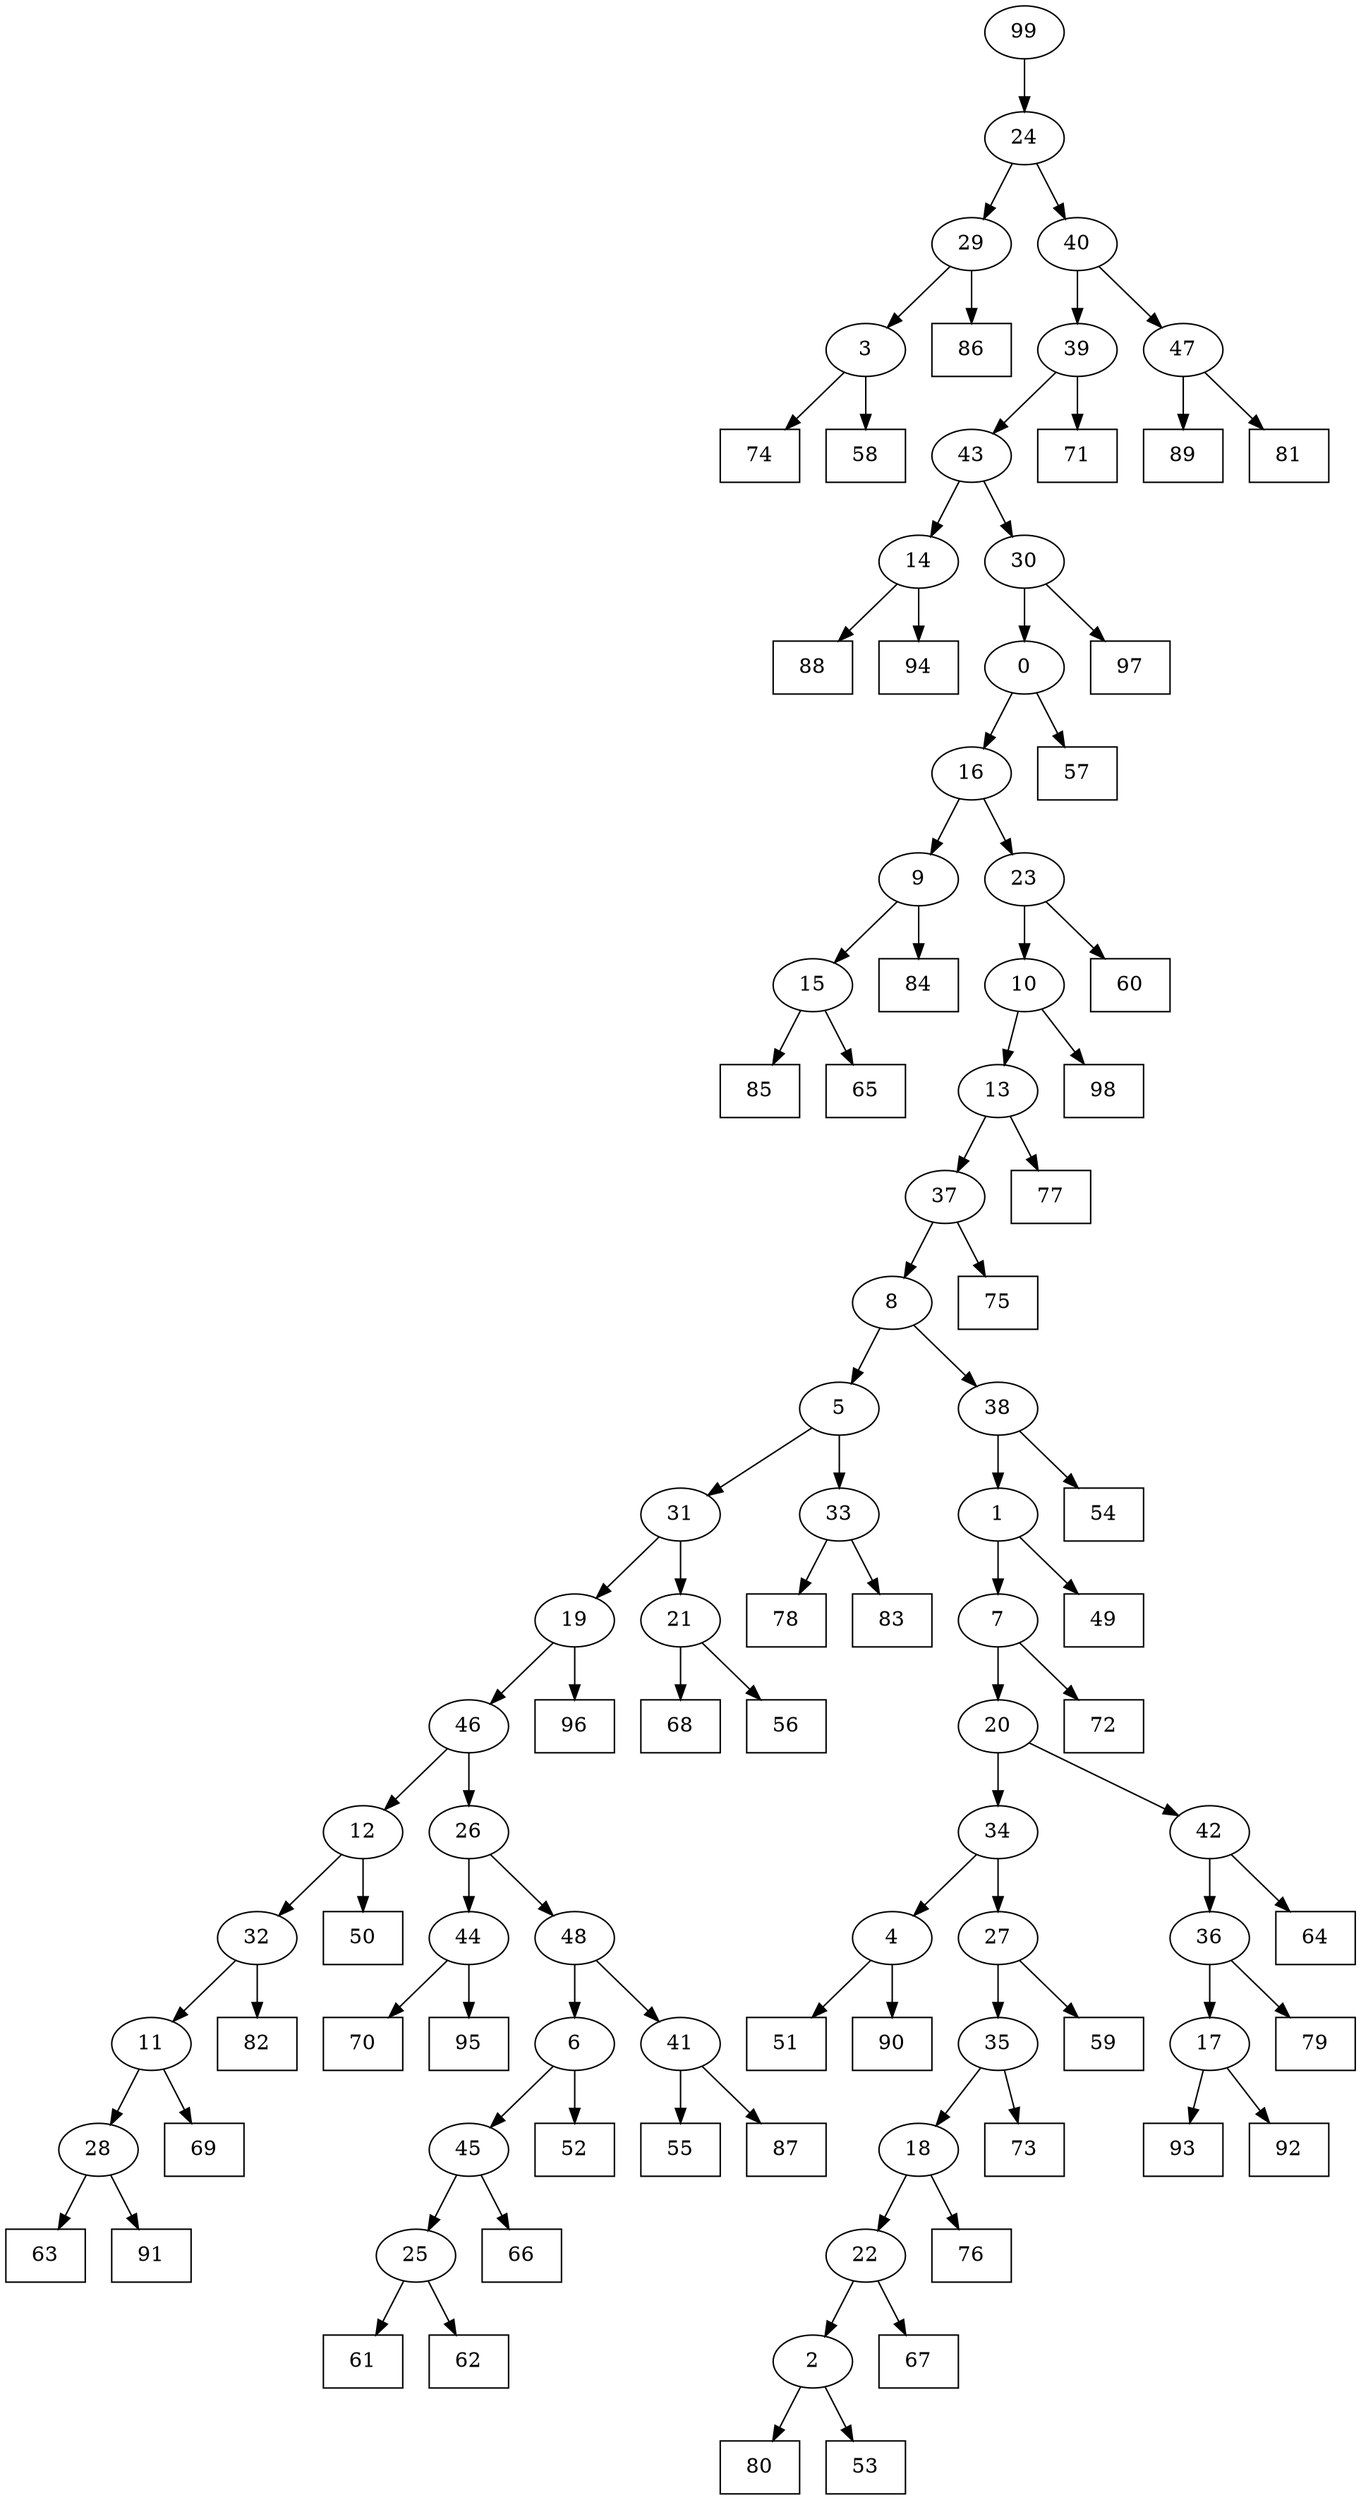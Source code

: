digraph G {
0[label="0"];
1[label="1"];
2[label="2"];
3[label="3"];
4[label="4"];
5[label="5"];
6[label="6"];
7[label="7"];
8[label="8"];
9[label="9"];
10[label="10"];
11[label="11"];
12[label="12"];
13[label="13"];
14[label="14"];
15[label="15"];
16[label="16"];
17[label="17"];
18[label="18"];
19[label="19"];
20[label="20"];
21[label="21"];
22[label="22"];
23[label="23"];
24[label="24"];
25[label="25"];
26[label="26"];
27[label="27"];
28[label="28"];
29[label="29"];
30[label="30"];
31[label="31"];
32[label="32"];
33[label="33"];
34[label="34"];
35[label="35"];
36[label="36"];
37[label="37"];
38[label="38"];
39[label="39"];
40[label="40"];
41[label="41"];
42[label="42"];
43[label="43"];
44[label="44"];
45[label="45"];
46[label="46"];
47[label="47"];
48[label="48"];
49[shape=box,label="85"];
50[shape=box,label="80"];
51[shape=box,label="50"];
52[shape=box,label="89"];
53[shape=box,label="54"];
54[shape=box,label="65"];
55[shape=box,label="57"];
56[shape=box,label="61"];
57[shape=box,label="51"];
58[shape=box,label="63"];
59[shape=box,label="79"];
60[shape=box,label="88"];
61[shape=box,label="72"];
62[shape=box,label="93"];
63[shape=box,label="64"];
64[shape=box,label="97"];
65[shape=box,label="90"];
66[shape=box,label="92"];
67[shape=box,label="84"];
68[shape=box,label="76"];
69[shape=box,label="66"];
70[shape=box,label="82"];
71[shape=box,label="52"];
72[shape=box,label="81"];
73[shape=box,label="60"];
74[shape=box,label="68"];
75[shape=box,label="71"];
76[shape=box,label="86"];
77[shape=box,label="78"];
78[shape=box,label="98"];
79[shape=box,label="62"];
80[shape=box,label="75"];
81[shape=box,label="67"];
82[shape=box,label="59"];
83[shape=box,label="77"];
84[shape=box,label="73"];
85[shape=box,label="55"];
86[shape=box,label="74"];
87[shape=box,label="70"];
88[shape=box,label="49"];
89[shape=box,label="69"];
90[shape=box,label="95"];
91[shape=box,label="87"];
92[shape=box,label="94"];
93[shape=box,label="83"];
94[shape=box,label="53"];
95[shape=box,label="91"];
96[shape=box,label="56"];
97[shape=box,label="58"];
98[shape=box,label="96"];
99[label="99"];
21->96 ;
2->50 ;
10->13 ;
39->75 ;
42->63 ;
10->78 ;
2->94 ;
25->56 ;
6->71 ;
0->55 ;
45->69 ;
14->92 ;
7->20 ;
20->42 ;
32->11 ;
27->35 ;
35->84 ;
1->88 ;
44->87 ;
13->83 ;
99->24 ;
33->93 ;
18->68 ;
5->31 ;
28->58 ;
31->19 ;
19->98 ;
21->74 ;
24->29 ;
40->39 ;
17->66 ;
9->67 ;
29->3 ;
48->41 ;
43->30 ;
30->64 ;
22->81 ;
39->43 ;
17->62 ;
44->90 ;
15->54 ;
41->91 ;
36->17 ;
3->86 ;
15->49 ;
31->21 ;
43->14 ;
25->79 ;
23->73 ;
11->89 ;
45->25 ;
42->36 ;
32->70 ;
22->2 ;
26->48 ;
48->6 ;
4->65 ;
12->51 ;
14->60 ;
34->27 ;
27->82 ;
38->53 ;
19->46 ;
16->23 ;
23->10 ;
11->28 ;
28->95 ;
33->77 ;
46->26 ;
29->76 ;
6->45 ;
16->9 ;
9->15 ;
3->97 ;
37->8 ;
8->38 ;
20->34 ;
46->12 ;
12->32 ;
7->61 ;
24->40 ;
40->47 ;
13->37 ;
37->80 ;
36->59 ;
8->5 ;
5->33 ;
41->85 ;
35->18 ;
18->22 ;
47->52 ;
30->0 ;
0->16 ;
26->44 ;
34->4 ;
4->57 ;
47->72 ;
38->1 ;
1->7 ;
}
